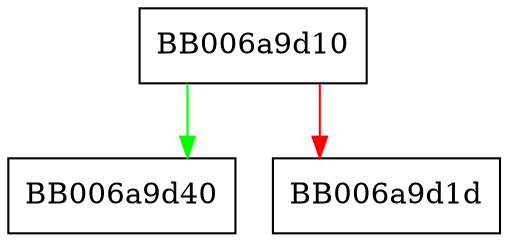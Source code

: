 digraph nullmd_newctx {
  node [shape="box"];
  graph [splines=ortho];
  BB006a9d10 -> BB006a9d40 [color="green"];
  BB006a9d10 -> BB006a9d1d [color="red"];
}